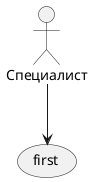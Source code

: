 @startuml "Диаграмма вариантов использования"

actor "Специалист" as specialist
usecase first 

specialist --> first

@endunl